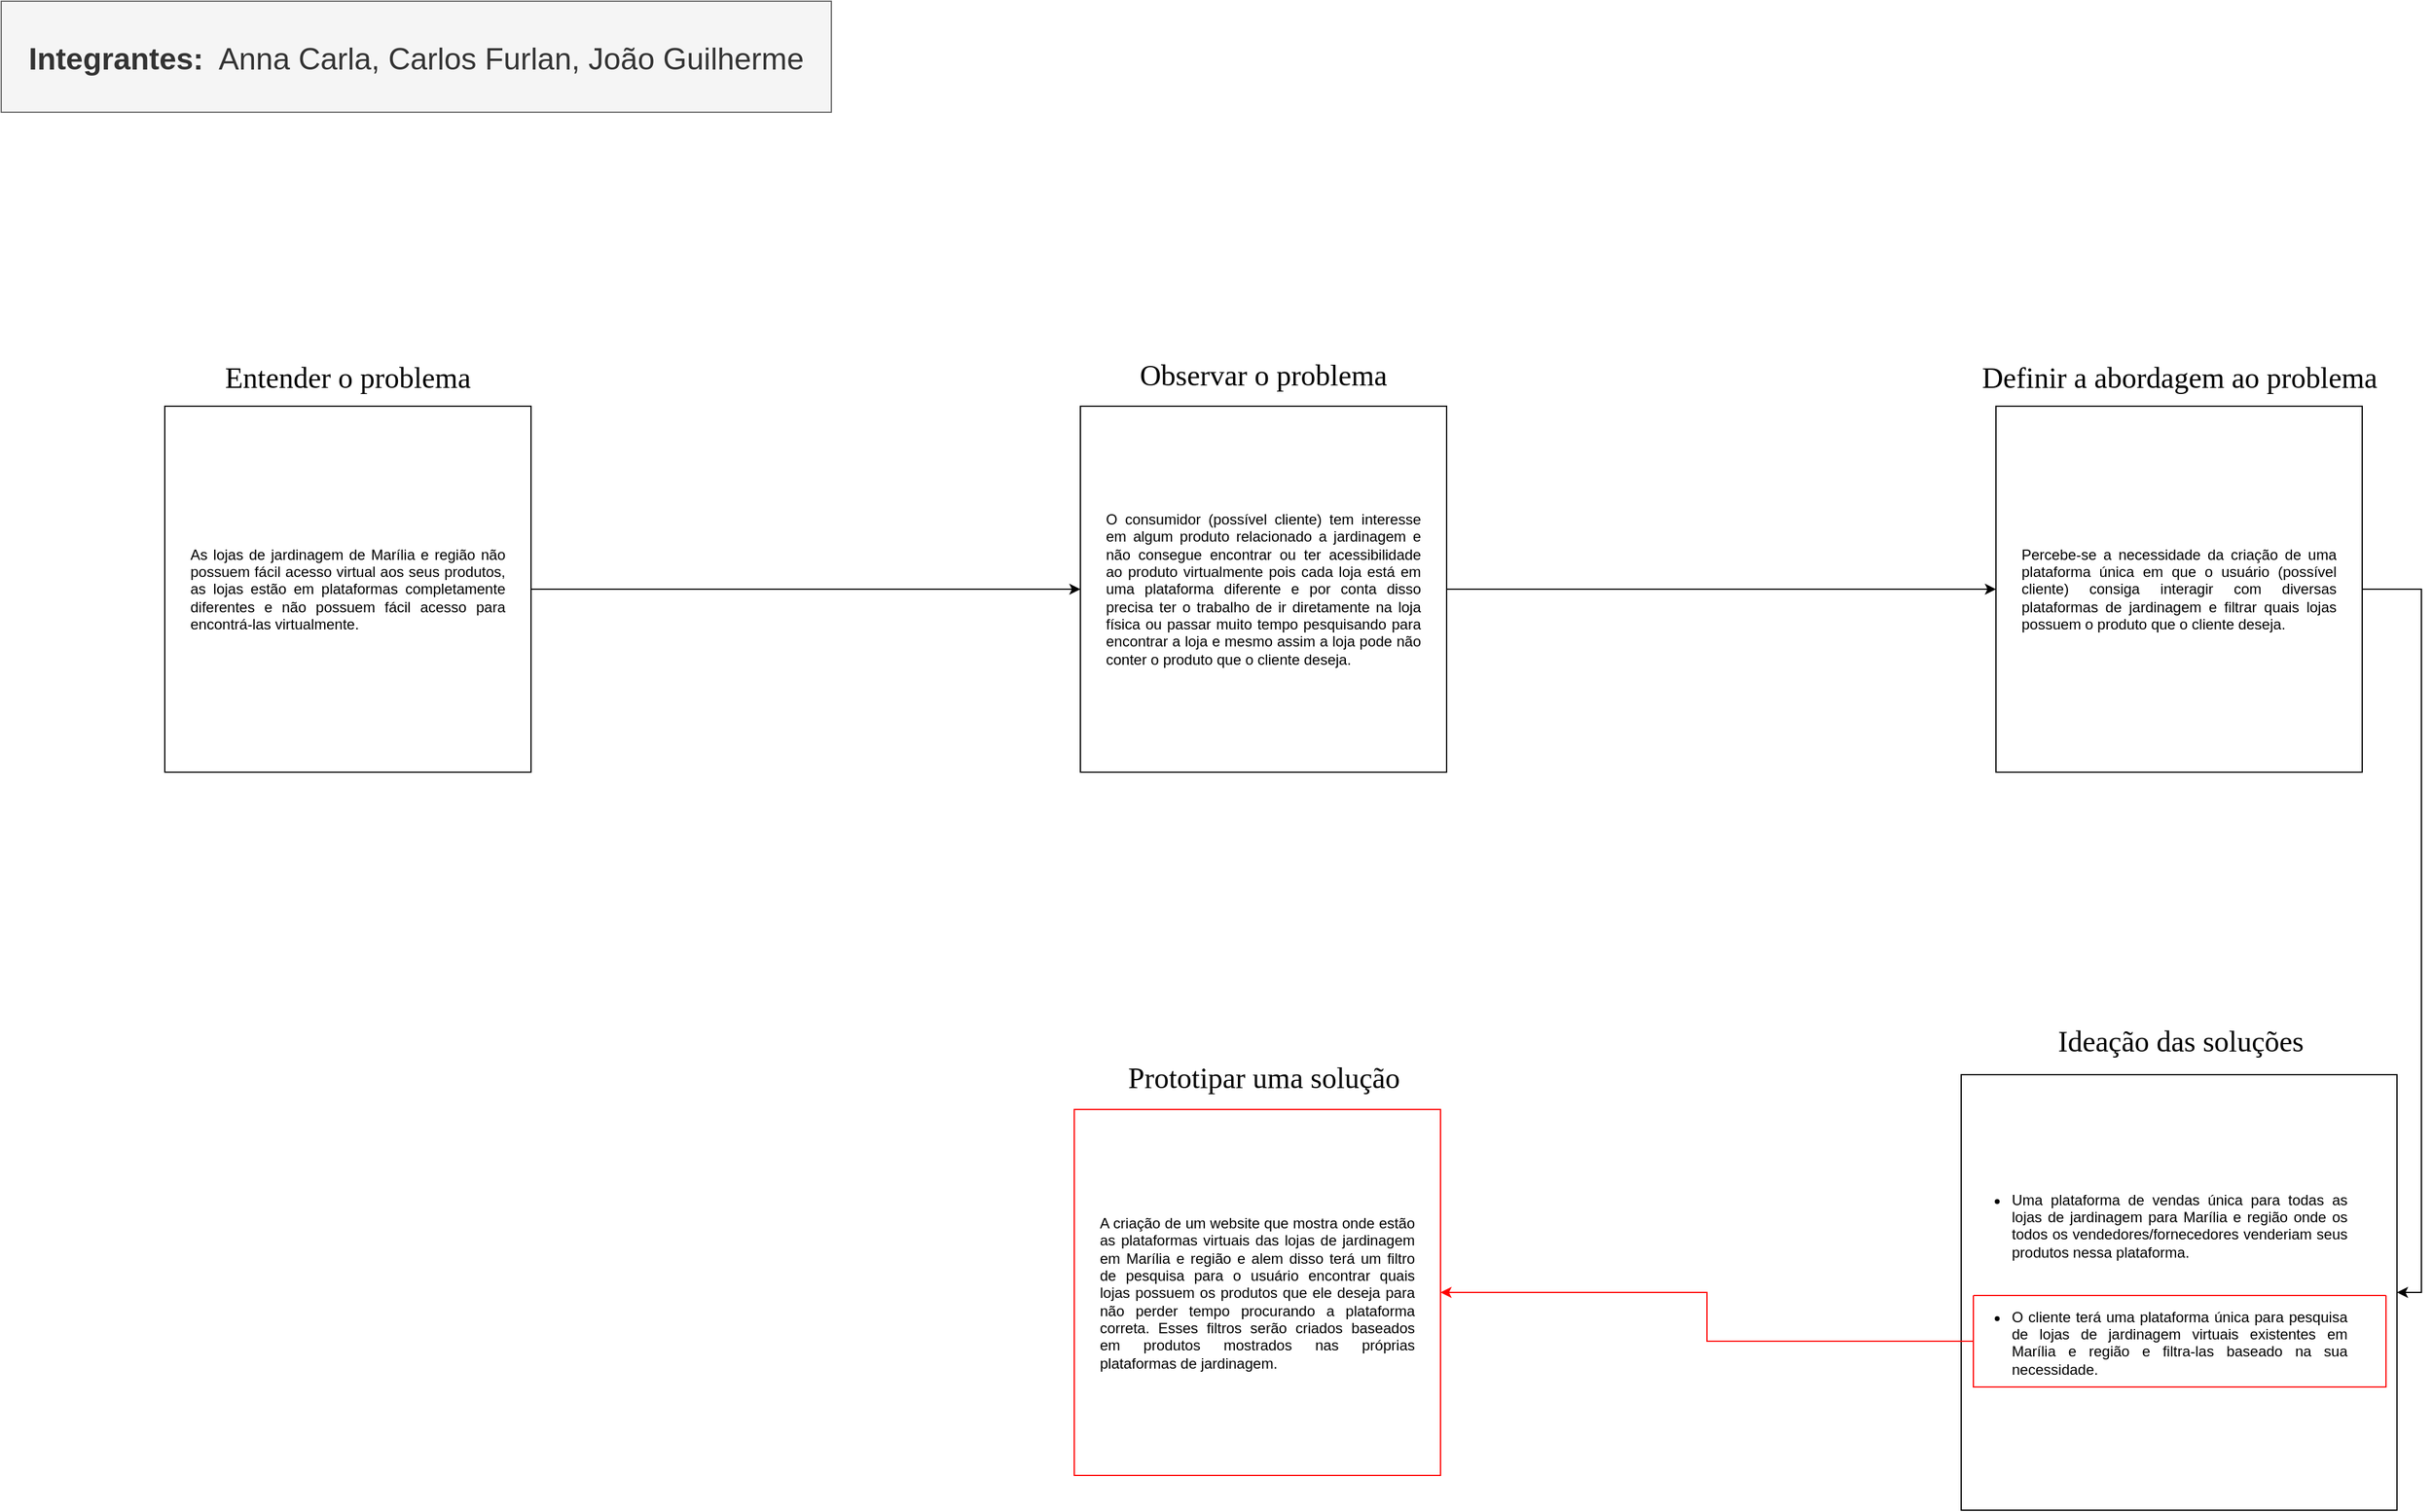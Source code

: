 <mxfile version="24.2.1" type="device">
  <diagram name="Página-1" id="-HtpIlylWlmxgf5pzCaq">
    <mxGraphModel dx="3905" dy="1325" grid="0" gridSize="10" guides="1" tooltips="1" connect="1" arrows="1" fold="1" page="1" pageScale="1" pageWidth="2336" pageHeight="1654" math="0" shadow="0">
      <root>
        <mxCell id="0" />
        <mxCell id="1" parent="0" />
        <mxCell id="Y9qwrxjAK54UVF01NVkx-19" style="edgeStyle=orthogonalEdgeStyle;rounded=0;orthogonalLoop=1;jettySize=auto;html=1;exitX=1;exitY=0.5;exitDx=0;exitDy=0;entryX=0;entryY=0.5;entryDx=0;entryDy=0;" edge="1" parent="1" source="Y9qwrxjAK54UVF01NVkx-1" target="Y9qwrxjAK54UVF01NVkx-9">
          <mxGeometry relative="1" as="geometry" />
        </mxCell>
        <mxCell id="Y9qwrxjAK54UVF01NVkx-1" value="&lt;div style=&quot;text-align: justify; padding-right: 20px; padding-left: 20px;&quot;&gt;&lt;span style=&quot;background-color: initial;&quot;&gt;As lojas de jardinagem de Marília e região não possuem fácil acesso virtual aos seus produtos, as lojas estão em plataformas completamente diferentes e não possuem fácil acesso para encontrá-las virtualmente.&lt;/span&gt;&lt;/div&gt;" style="whiteSpace=wrap;html=1;aspect=fixed;" vertex="1" parent="1">
          <mxGeometry x="244" y="385" width="300" height="300" as="geometry" />
        </mxCell>
        <mxCell id="Y9qwrxjAK54UVF01NVkx-20" style="edgeStyle=orthogonalEdgeStyle;rounded=0;orthogonalLoop=1;jettySize=auto;html=1;exitX=1;exitY=0.5;exitDx=0;exitDy=0;entryX=0;entryY=0.5;entryDx=0;entryDy=0;" edge="1" parent="1" source="Y9qwrxjAK54UVF01NVkx-9" target="Y9qwrxjAK54UVF01NVkx-10">
          <mxGeometry relative="1" as="geometry" />
        </mxCell>
        <mxCell id="Y9qwrxjAK54UVF01NVkx-9" value="&lt;div style=&quot;text-align: justify; padding-right: 20px; padding-left: 20px; padding-bottom: 0px;&quot;&gt;O consumidor (possível cliente) tem interesse em algum produto relacionado a jardinagem e não consegue encontrar ou ter acessibilidade ao produto virtualmente pois cada loja está em uma plataforma diferente e por conta disso precisa ter o trabalho de ir diretamente na loja física ou passar muito tempo pesquisando para encontrar a loja e mesmo assim a loja pode não conter o produto que o cliente deseja.&lt;br&gt;&lt;/div&gt;" style="whiteSpace=wrap;html=1;aspect=fixed;" vertex="1" parent="1">
          <mxGeometry x="994" y="385" width="300" height="300" as="geometry" />
        </mxCell>
        <mxCell id="Y9qwrxjAK54UVF01NVkx-28" style="edgeStyle=orthogonalEdgeStyle;rounded=0;orthogonalLoop=1;jettySize=auto;html=1;entryX=1;entryY=0.5;entryDx=0;entryDy=0;exitX=1;exitY=0.5;exitDx=0;exitDy=0;" edge="1" parent="1" source="Y9qwrxjAK54UVF01NVkx-10" target="Y9qwrxjAK54UVF01NVkx-11">
          <mxGeometry relative="1" as="geometry" />
        </mxCell>
        <mxCell id="Y9qwrxjAK54UVF01NVkx-10" value="&lt;div style=&quot;text-align: justify; padding-right: 20px; padding-left: 20px;&quot;&gt;Percebe-se a necessidade da criação de uma plataforma única em que o usuário (possível cliente) consiga interagir com diversas plataformas de jardinagem e filtrar quais lojas possuem o produto que o cliente deseja.&lt;br&gt;&lt;/div&gt;" style="whiteSpace=wrap;html=1;aspect=fixed;" vertex="1" parent="1">
          <mxGeometry x="1744" y="385" width="300" height="300" as="geometry" />
        </mxCell>
        <mxCell id="Y9qwrxjAK54UVF01NVkx-11" value="&lt;div style=&quot;text-align: justify; padding-right: 10px; padding-left: 10px;&quot;&gt;&lt;ul style=&quot;margin-bottom: 12px; padding-bottom: 0px; padding-left: 30px; padding-right: 30px;&quot;&gt;&lt;li&gt;Uma plataforma de vendas única para todas as lojas de jardinagem para Marília e região onde os todos os vendedores/fornecedores venderiam seus produtos nessa plataforma.&lt;/li&gt;&lt;/ul&gt;&lt;div&gt;&lt;br&gt;&lt;/div&gt;&lt;ul style=&quot;margin-bottom: 12px; padding-bottom: 0px; padding-left: 30px; padding-right: 30px;&quot;&gt;&lt;li&gt;O cliente terá uma plataforma única para pesquisa de lojas de jardinagem virtuais existentes em Marília e região e filtra-las baseado na sua necessidade.&lt;br&gt;&lt;/li&gt;&lt;/ul&gt;&lt;/div&gt;&lt;div style=&quot;text-align: justify; padding-right: 10px; padding-left: 10px;&quot;&gt;&lt;br&gt;&lt;/div&gt;" style="whiteSpace=wrap;html=1;aspect=fixed;imageAspect=1;" vertex="1" parent="1">
          <mxGeometry x="1715.5" y="933" width="357" height="357" as="geometry" />
        </mxCell>
        <mxCell id="Y9qwrxjAK54UVF01NVkx-12" value="&lt;div style=&quot;text-align: justify; padding-right: 20px; padding-left: 20px;&quot;&gt;A criação de um website que mostra onde estão as plataformas virtuais das lojas de jardinagem em Marília e região e alem disso terá um filtro de pesquisa para o usuário encontrar quais lojas possuem os produtos que ele deseja para não perder tempo procurando a plataforma correta. Esses filtros serão criados baseados em produtos mostrados nas próprias plataformas de jardinagem.&lt;br&gt;&lt;/div&gt;" style="whiteSpace=wrap;html=1;aspect=fixed;strokeColor=#FF0000;" vertex="1" parent="1">
          <mxGeometry x="989" y="961.5" width="300" height="300" as="geometry" />
        </mxCell>
        <mxCell id="Y9qwrxjAK54UVF01NVkx-18" style="edgeStyle=orthogonalEdgeStyle;rounded=0;orthogonalLoop=1;jettySize=auto;html=1;entryX=1;entryY=0.5;entryDx=0;entryDy=0;strokeColor=#FF0000;" edge="1" parent="1" source="Y9qwrxjAK54UVF01NVkx-16" target="Y9qwrxjAK54UVF01NVkx-12">
          <mxGeometry relative="1" as="geometry" />
        </mxCell>
        <mxCell id="Y9qwrxjAK54UVF01NVkx-16" value="" style="swimlane;startSize=0;fillColor=none;strokeColor=#FF0000;" vertex="1" parent="1">
          <mxGeometry x="1725.5" y="1114" width="338" height="75" as="geometry" />
        </mxCell>
        <mxCell id="Y9qwrxjAK54UVF01NVkx-22" value="&lt;span style=&quot;font-family: Calibri; font-size: 24px; text-align: left; text-indent: -36.48px; background-color: rgb(255, 255, 255);&quot;&gt;Entender o problema&lt;/span&gt;" style="text;html=1;align=center;verticalAlign=middle;whiteSpace=wrap;rounded=0;" vertex="1" parent="1">
          <mxGeometry x="244" y="347" width="300" height="30" as="geometry" />
        </mxCell>
        <mxCell id="Y9qwrxjAK54UVF01NVkx-23" value="&lt;span style=&quot;font-family: Calibri; font-size: 24px; text-align: left; text-indent: -36.48px; background-color: rgb(255, 255, 255);&quot;&gt;Observar o problema&lt;/span&gt;" style="text;html=1;align=center;verticalAlign=middle;whiteSpace=wrap;rounded=0;" vertex="1" parent="1">
          <mxGeometry x="994" y="345" width="300" height="30" as="geometry" />
        </mxCell>
        <mxCell id="Y9qwrxjAK54UVF01NVkx-24" value="&lt;span style=&quot;font-family: Calibri; font-size: 24px; text-align: left; text-indent: -36.48px; background-color: rgb(255, 255, 255);&quot;&gt;Definir a abordagem ao problema&lt;/span&gt;" style="text;html=1;align=center;verticalAlign=middle;whiteSpace=wrap;rounded=0;" vertex="1" parent="1">
          <mxGeometry x="1719" y="347" width="351" height="30" as="geometry" />
        </mxCell>
        <mxCell id="Y9qwrxjAK54UVF01NVkx-26" value="&lt;span style=&quot;font-family: Calibri; font-size: 24px; text-align: left; text-indent: -36.48px; background-color: rgb(255, 255, 255);&quot;&gt;Ideação das soluções&lt;/span&gt;" style="text;html=1;align=center;verticalAlign=middle;whiteSpace=wrap;rounded=0;" vertex="1" parent="1">
          <mxGeometry x="1715.5" y="891" width="358.5" height="30" as="geometry" />
        </mxCell>
        <mxCell id="Y9qwrxjAK54UVF01NVkx-27" value="&lt;span style=&quot;box-sizing: border-box; text-align: left; text-indent: -36.48px; background-color: rgb(255, 255, 255); font-size: 18pt; font-family: Calibri; border-radius: 0px !important;&quot;&gt;Prototipar&lt;/span&gt;&lt;span style=&quot;box-sizing: border-box; text-align: left; text-indent: -36.48px; background-color: rgb(255, 255, 255); font-size: 18pt; font-family: Calibri; border-radius: 0px !important;&quot;&gt;&amp;nbsp;uma solução&lt;/span&gt;" style="text;html=1;align=center;verticalAlign=middle;whiteSpace=wrap;rounded=0;" vertex="1" parent="1">
          <mxGeometry x="964.75" y="921" width="358.5" height="30" as="geometry" />
        </mxCell>
        <mxCell id="Y9qwrxjAK54UVF01NVkx-29" value="&lt;font style=&quot;font-size: 25px;&quot;&gt;&lt;b&gt;Integrantes:&lt;/b&gt;&amp;nbsp; Anna Carla, Carlos Furlan, João Guilherme&lt;/font&gt;" style="text;html=1;align=center;verticalAlign=middle;whiteSpace=wrap;rounded=0;fillColor=#f5f5f5;fontColor=#333333;strokeColor=#666666;" vertex="1" parent="1">
          <mxGeometry x="110" y="53" width="680" height="91" as="geometry" />
        </mxCell>
      </root>
    </mxGraphModel>
  </diagram>
</mxfile>
